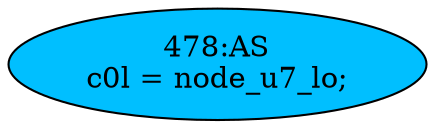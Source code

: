 strict digraph "" {
	node [label="\N"];
	"478:AS"	 [ast="<pyverilog.vparser.ast.Assign object at 0x7f90abda41d0>",
		def_var="['c0l']",
		fillcolor=deepskyblue,
		label="478:AS
c0l = node_u7_lo;",
		statements="[]",
		style=filled,
		typ=Assign,
		use_var="['node_u7_lo']"];
}
